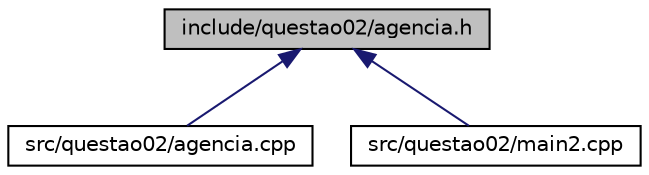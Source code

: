 digraph "include/questao02/agencia.h"
{
  edge [fontname="Helvetica",fontsize="10",labelfontname="Helvetica",labelfontsize="10"];
  node [fontname="Helvetica",fontsize="10",shape=record];
  Node1 [label="include/questao02/agencia.h",height=0.2,width=0.4,color="black", fillcolor="grey75", style="filled", fontcolor="black"];
  Node1 -> Node2 [dir="back",color="midnightblue",fontsize="10",style="solid",fontname="Helvetica"];
  Node2 [label="src/questao02/agencia.cpp",height=0.2,width=0.4,color="black", fillcolor="white", style="filled",URL="$agencia_8cpp.html",tooltip="Implementação dos métodos da classe Agencia. "];
  Node1 -> Node3 [dir="back",color="midnightblue",fontsize="10",style="solid",fontname="Helvetica"];
  Node3 [label="src/questao02/main2.cpp",height=0.2,width=0.4,color="black", fillcolor="white", style="filled",URL="$main2_8cpp.html",tooltip="Programa para testar as classes Conta e Agencia. "];
}
